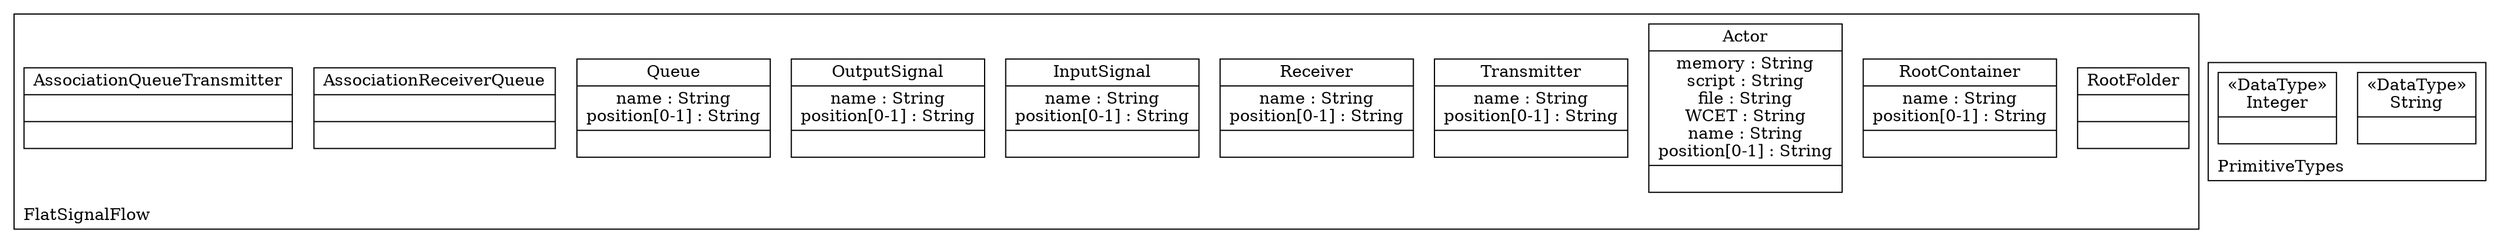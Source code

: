 digraph "KM3 Model in DOT" {
graph[rankdir=BT,labeljust=l,labelloc=t,nodeSep=0.75,compound=true];
 subgraph "cluster_FlatSignalFlow"{
labelloc=t
color=black
label=FlatSignalFlow
 node[shape=record];
RootFolder[label="{RootFolder| | }"]
;
 node[shape=record];
RootContainer[label="{RootContainer|name : String\nposition[0-1] : String| }"]
;
 node[shape=record];
Actor[label="{Actor|memory : String\nscript : String\nfile : String\nWCET : String\nname : String\nposition[0-1] : String| }"]
;
 node[shape=record];
Transmitter[label="{Transmitter|name : String\nposition[0-1] : String| }"]
;
 node[shape=record];
Receiver[label="{Receiver|name : String\nposition[0-1] : String| }"]
;
 node[shape=record];
InputSignal[label="{InputSignal|name : String\nposition[0-1] : String| }"]
;
 node[shape=record];
OutputSignal[label="{OutputSignal|name : String\nposition[0-1] : String| }"]
;
 node[shape=record];
Queue[label="{Queue|name : String\nposition[0-1] : String| }"]
;
 node[shape=record];
AssociationReceiverQueue[label="{AssociationReceiverQueue| | }"]
;
 node[shape=record];
AssociationQueueTransmitter[label="{AssociationQueueTransmitter| | }"]
;

} subgraph "cluster_PrimitiveTypes"{
labelloc=t
color=black
label=PrimitiveTypes
 node[shape=record];
String[label="{&#171;DataType&#187;\nString|}"]
;
 node[shape=record];
Integer[label="{&#171;DataType&#187;\nInteger|}"]
;

}
}